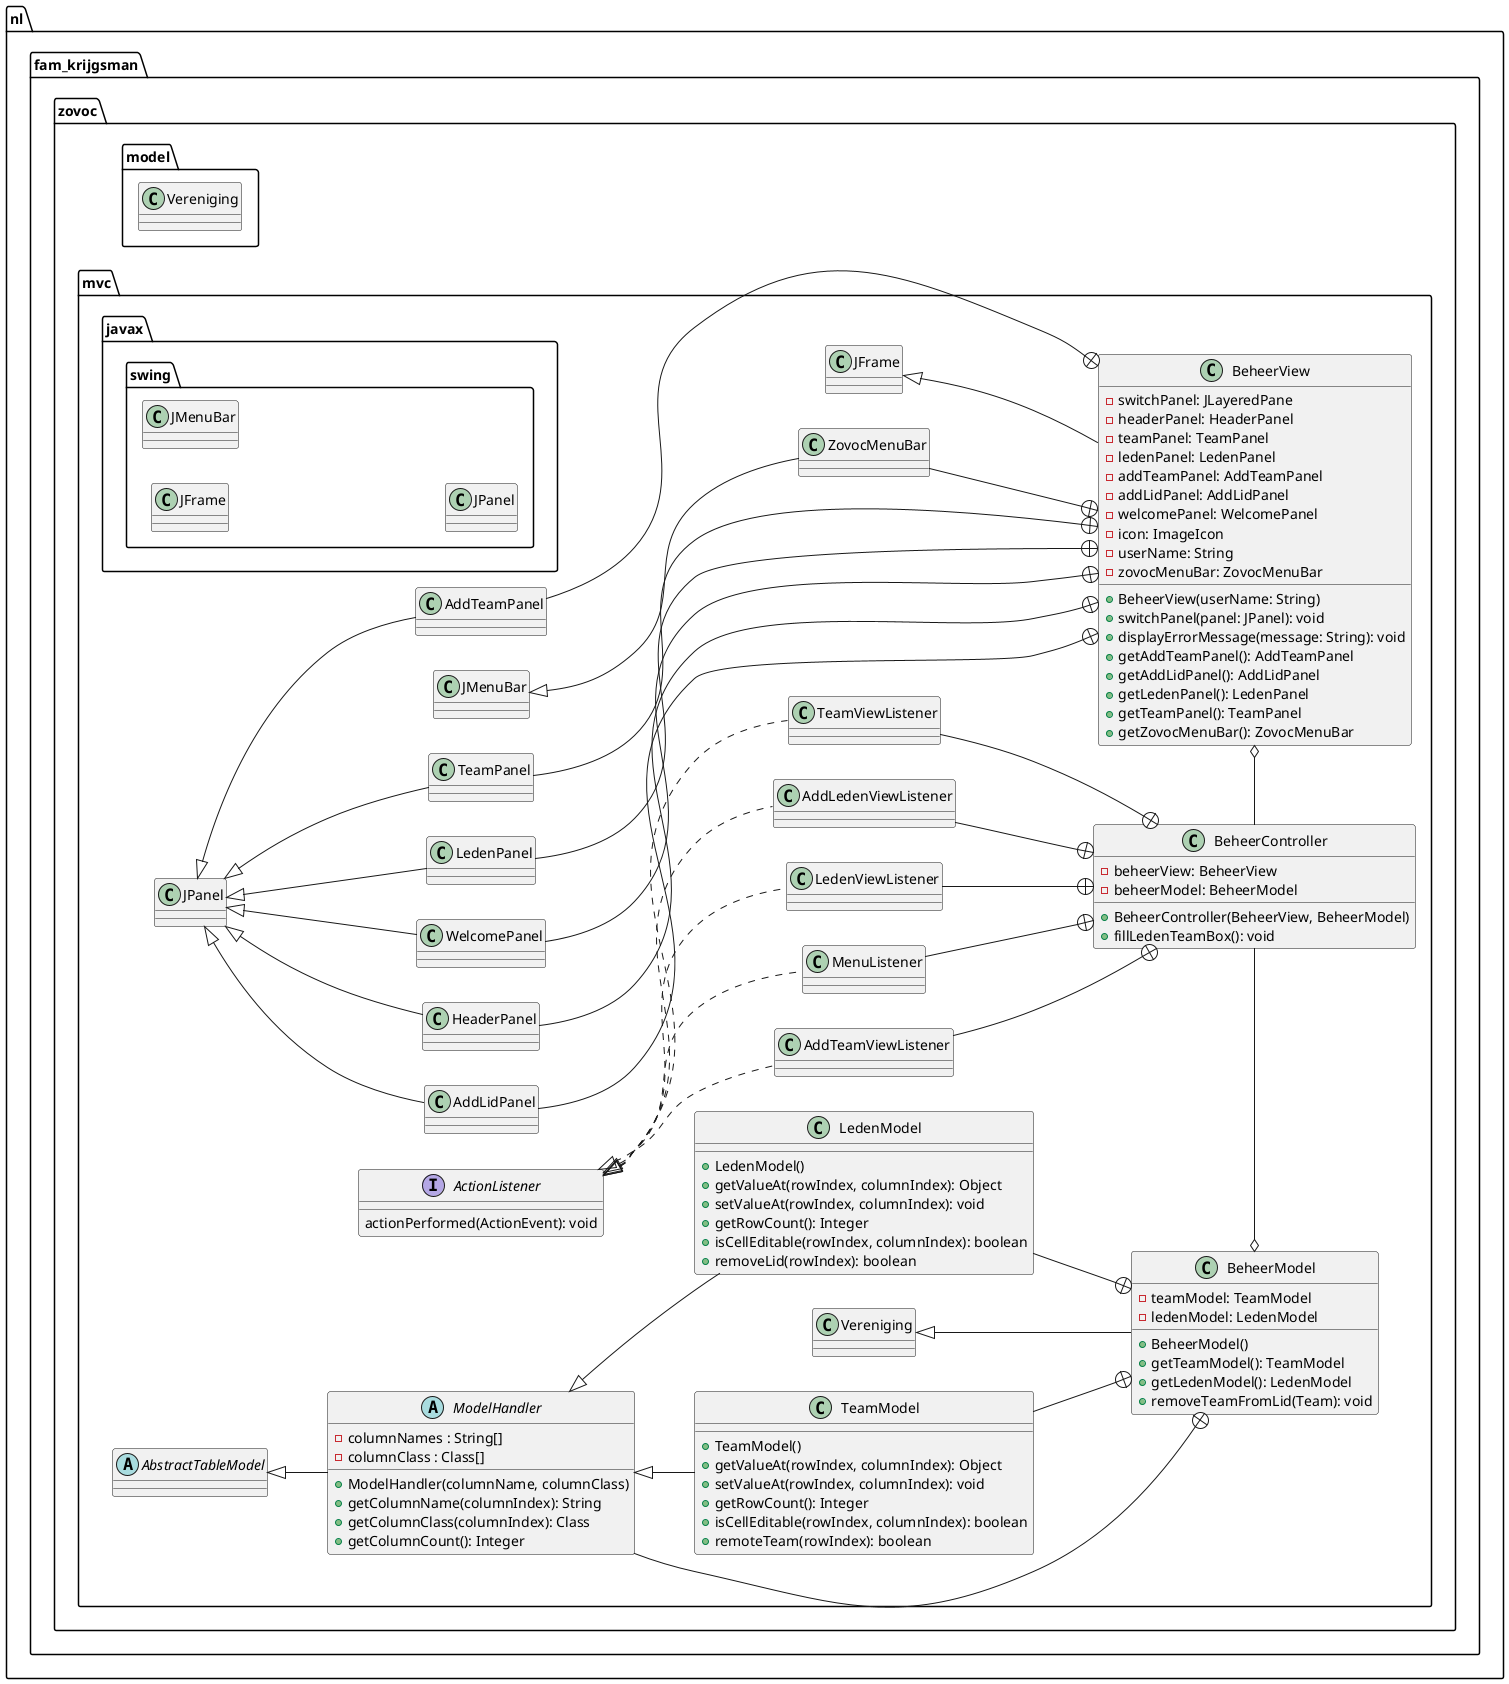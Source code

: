 @startuml
'https://plantuml.com/class-diagram
left to right direction

Package nl.fam_krijgsman.zovoc.model {
class Vereniging
}

Package nl.fam_krijgsman.zovoc.mvc {
Package javax.swing {
    class JFrame
    class JMenuBar
    class JPanel
}

class BeheerModel extends Vereniging {
    - teamModel: TeamModel
    - ledenModel: LedenModel
    + BeheerModel()
    + getTeamModel(): TeamModel
    + getLedenModel(): LedenModel
    + removeTeamFromLid(Team): void
}

class TeamModel extends ModelHandler {
    + TeamModel()
    + getValueAt(rowIndex, columnIndex): Object
    + setValueAt(rowIndex, columnIndex): void
    + getRowCount(): Integer
    + isCellEditable(rowIndex, columnIndex): boolean
    + remoteTeam(rowIndex): boolean
}

class LedenModel extends ModelHandler {
    + LedenModel()
    + getValueAt(rowIndex, columnIndex): Object
    + setValueAt(rowIndex, columnIndex): void
    + getRowCount(): Integer
    + isCellEditable(rowIndex, columnIndex): boolean
    + removeLid(rowIndex): boolean
}

abstract class ModelHandler extends AbstractTableModel {
    - columnNames : String[]
    - columnClass : Class[]
    + ModelHandler(columnName, columnClass)
    + getColumnName(columnIndex): String
    + getColumnClass(columnIndex): Class
    + getColumnCount(): Integer
}

abstract class AbstractTableModel

class BeheerView extends JFrame {
    - switchPanel: JLayeredPane
    - headerPanel: HeaderPanel
    - teamPanel: TeamPanel
    - ledenPanel: LedenPanel
    - addTeamPanel: AddTeamPanel
    - addLidPanel: AddLidPanel
    - welcomePanel: WelcomePanel
    - icon: ImageIcon
    - userName: String
    - zovocMenuBar: ZovocMenuBar
    + BeheerView(userName: String)
    + switchPanel(panel: JPanel): void
    + displayErrorMessage(message: String): void
    + getAddTeamPanel(): AddTeamPanel
    + getAddLidPanel(): AddLidPanel
    + getLedenPanel(): LedenPanel
    + getTeamPanel(): TeamPanel
    + getZovocMenuBar(): ZovocMenuBar
}

class BeheerController {
    - beheerView: BeheerView
    - beheerModel: BeheerModel
    + BeheerController(BeheerView, BeheerModel)
    + fillLedenTeamBox(): void
}

'Beheerview
class ZovocMenuBar extends JMenuBar
class HeaderPanel extends JPanel
class WelcomePanel extends JPanel
class LedenPanel extends JPanel
class TeamPanel extends JPanel
class AddTeamPanel extends JPanel
class AddLidPanel extends JPanel

'BeheerController
interface ActionListener {
    actionPerformed(ActionEvent): void
}
class MenuListener implements ActionListener
class LedenViewListener implements ActionListener
class AddLedenViewListener implements ActionListener
class TeamViewListener implements ActionListener
class AddTeamViewListener implements ActionListener


'interne Beheermodel classes
TeamModel --+ BeheerModel
LedenModel --+ BeheerModel
ModelHandler --+ BeheerModel

'interne Beheerview classes
ZovocMenuBar --+ BeheerView
HeaderPanel --+ BeheerView
WelcomePanel --+ BeheerView
LedenPanel ---+ BeheerView
TeamPanel ---+ BeheerView
AddTeamPanel ---+ BeheerView
AddLidPanel ---+ BeheerView

'interne Beheercontroller classes
MenuListener --+ BeheerController
LedenViewListener --+ BeheerController
AddLedenViewListener --+ BeheerController
TeamViewListener --+ BeheerController
AddTeamViewListener --+ BeheerController

BeheerController -o BeheerView
BeheerModel o- BeheerController

}



@enduml